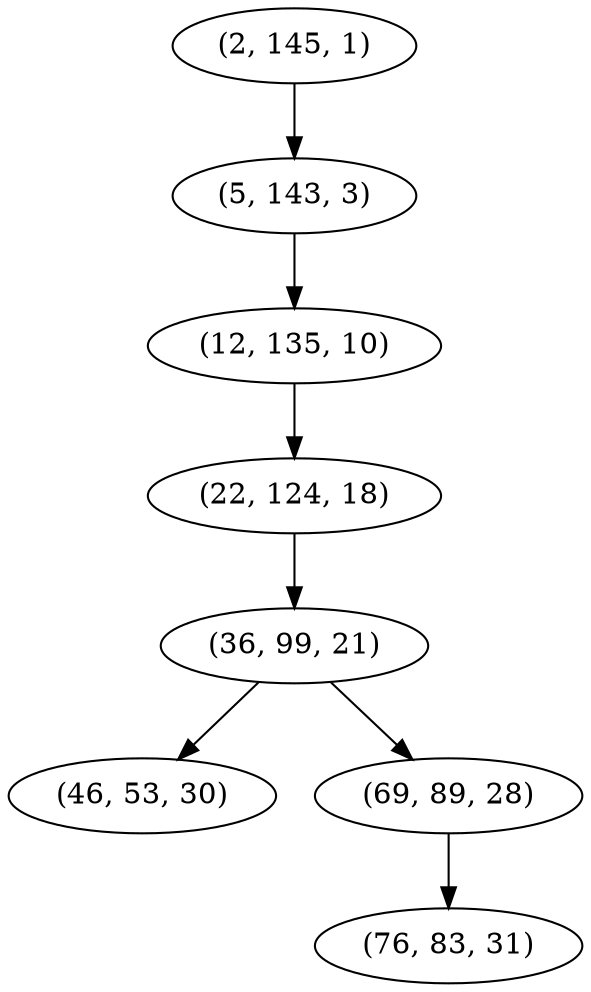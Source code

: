 digraph tree {
    "(2, 145, 1)";
    "(5, 143, 3)";
    "(12, 135, 10)";
    "(22, 124, 18)";
    "(36, 99, 21)";
    "(46, 53, 30)";
    "(69, 89, 28)";
    "(76, 83, 31)";
    "(2, 145, 1)" -> "(5, 143, 3)";
    "(5, 143, 3)" -> "(12, 135, 10)";
    "(12, 135, 10)" -> "(22, 124, 18)";
    "(22, 124, 18)" -> "(36, 99, 21)";
    "(36, 99, 21)" -> "(46, 53, 30)";
    "(36, 99, 21)" -> "(69, 89, 28)";
    "(69, 89, 28)" -> "(76, 83, 31)";
}
